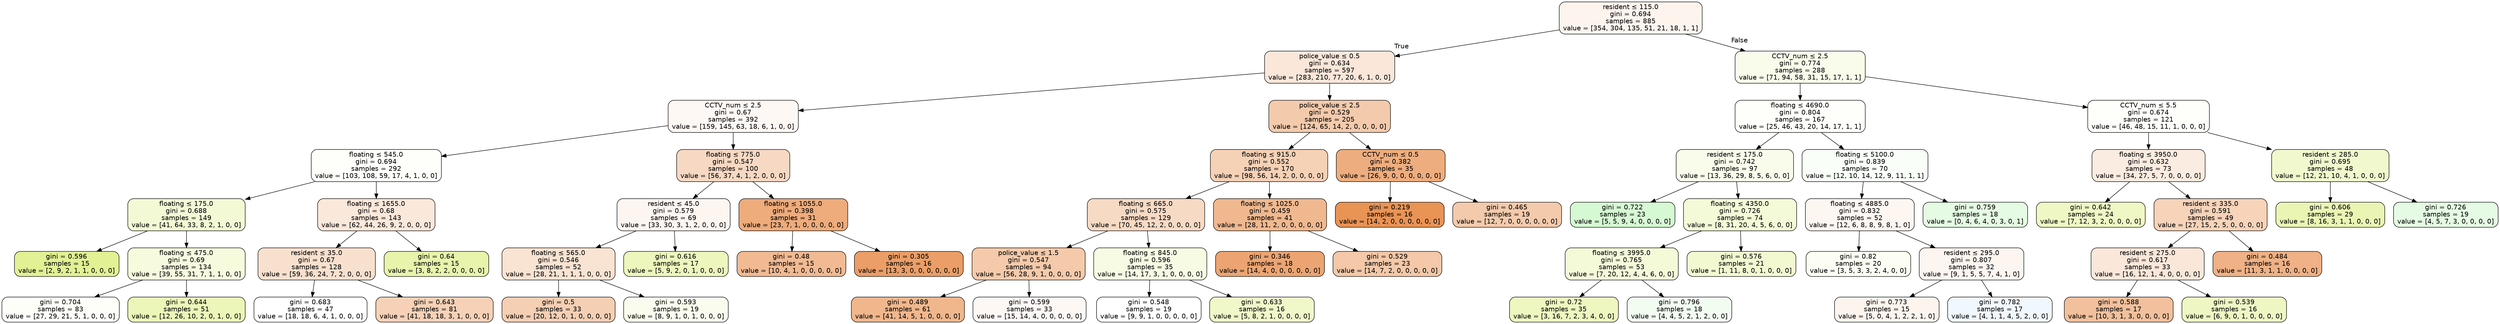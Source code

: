 digraph Tree {
node [shape=box, style="filled, rounded", color="black", fontname=helvetica] ;
edge [fontname=helvetica] ;
0 [label=<resident &le; 115.0<br/>gini = 0.694<br/>samples = 885<br/>value = [354, 304, 135, 51, 21, 18, 1, 1]>, fillcolor="#fdf4ee"] ;
1 [label=<police_value &le; 0.5<br/>gini = 0.634<br/>samples = 597<br/>value = [283, 210, 77, 20, 6, 1, 0, 0]>, fillcolor="#fae7da"] ;
0 -> 1 [labeldistance=2.5, labelangle=45, headlabel="True"] ;
2 [label=<CCTV_num &le; 2.5<br/>gini = 0.67<br/>samples = 392<br/>value = [159, 145, 63, 18, 6, 1, 0, 0]>, fillcolor="#fef8f4"] ;
1 -> 2 ;
3 [label=<floating &le; 545.0<br/>gini = 0.694<br/>samples = 292<br/>value = [103, 108, 59, 17, 4, 1, 0, 0]>, fillcolor="#fefefa"] ;
2 -> 3 ;
4 [label=<floating &le; 175.0<br/>gini = 0.688<br/>samples = 149<br/>value = [41, 64, 33, 8, 2, 1, 0, 0]>, fillcolor="#f3f9d5"] ;
3 -> 4 ;
5 [label=<gini = 0.596<br/>samples = 15<br/>value = [2, 9, 2, 1, 1, 0, 0, 0]>, fillcolor="#e1f194"] ;
4 -> 5 ;
6 [label=<floating &le; 475.0<br/>gini = 0.69<br/>samples = 134<br/>value = [39, 55, 31, 7, 1, 1, 0, 0]>, fillcolor="#f6fbde"] ;
4 -> 6 ;
7 [label=<gini = 0.704<br/>samples = 83<br/>value = [27, 29, 21, 5, 1, 0, 0, 0]>, fillcolor="#fdfef8"] ;
6 -> 7 ;
8 [label=<gini = 0.644<br/>samples = 51<br/>value = [12, 26, 10, 2, 0, 1, 0, 0]>, fillcolor="#ebf6b8"] ;
6 -> 8 ;
9 [label=<floating &le; 1655.0<br/>gini = 0.68<br/>samples = 143<br/>value = [62, 44, 26, 9, 2, 0, 0, 0]>, fillcolor="#fae8db"] ;
3 -> 9 ;
10 [label=<resident &le; 35.0<br/>gini = 0.67<br/>samples = 128<br/>value = [59, 36, 24, 7, 2, 0, 0, 0]>, fillcolor="#f8e0ce"] ;
9 -> 10 ;
11 [label=<gini = 0.683<br/>samples = 47<br/>value = [18, 18, 6, 4, 1, 0, 0, 0]>, fillcolor="#ffffff"] ;
10 -> 11 ;
12 [label=<gini = 0.643<br/>samples = 81<br/>value = [41, 18, 18, 3, 1, 0, 0, 0]>, fillcolor="#f6d1b7"] ;
10 -> 12 ;
13 [label=<gini = 0.64<br/>samples = 15<br/>value = [3, 8, 2, 2, 0, 0, 0, 0]>, fillcolor="#e8f4ac"] ;
9 -> 13 ;
14 [label=<floating &le; 775.0<br/>gini = 0.547<br/>samples = 100<br/>value = [56, 37, 4, 1, 2, 0, 0, 0]>, fillcolor="#f7d9c3"] ;
2 -> 14 ;
15 [label=<resident &le; 45.0<br/>gini = 0.579<br/>samples = 69<br/>value = [33, 30, 3, 1, 2, 0, 0, 0]>, fillcolor="#fdf5f0"] ;
14 -> 15 ;
16 [label=<floating &le; 565.0<br/>gini = 0.546<br/>samples = 52<br/>value = [28, 21, 1, 1, 1, 0, 0, 0]>, fillcolor="#f9e3d2"] ;
15 -> 16 ;
17 [label=<gini = 0.5<br/>samples = 33<br/>value = [20, 12, 0, 1, 0, 0, 0, 0]>, fillcolor="#f5cfb4"] ;
16 -> 17 ;
18 [label=<gini = 0.593<br/>samples = 19<br/>value = [8, 9, 1, 0, 1, 0, 0, 0]>, fillcolor="#fafded"] ;
16 -> 18 ;
19 [label=<gini = 0.616<br/>samples = 17<br/>value = [5, 9, 2, 0, 1, 0, 0, 0]>, fillcolor="#edf6bd"] ;
15 -> 19 ;
20 [label=<floating &le; 1055.0<br/>gini = 0.398<br/>samples = 31<br/>value = [23, 7, 1, 0, 0, 0, 0, 0]>, fillcolor="#eeab7b"] ;
14 -> 20 ;
21 [label=<gini = 0.48<br/>samples = 15<br/>value = [10, 4, 1, 0, 0, 0, 0, 0]>, fillcolor="#f1ba93"] ;
20 -> 21 ;
22 [label=<gini = 0.305<br/>samples = 16<br/>value = [13, 3, 0, 0, 0, 0, 0, 0]>, fillcolor="#eb9e67"] ;
20 -> 22 ;
23 [label=<police_value &le; 2.5<br/>gini = 0.529<br/>samples = 205<br/>value = [124, 65, 14, 2, 0, 0, 0, 0]>, fillcolor="#f4caac"] ;
1 -> 23 ;
24 [label=<floating &le; 915.0<br/>gini = 0.552<br/>samples = 170<br/>value = [98, 56, 14, 2, 0, 0, 0, 0]>, fillcolor="#f5d1b6"] ;
23 -> 24 ;
25 [label=<floating &le; 665.0<br/>gini = 0.575<br/>samples = 129<br/>value = [70, 45, 12, 2, 0, 0, 0, 0]>, fillcolor="#f7dac4"] ;
24 -> 25 ;
26 [label=<police_value &le; 1.5<br/>gini = 0.547<br/>samples = 94<br/>value = [56, 28, 9, 1, 0, 0, 0, 0]>, fillcolor="#f4caab"] ;
25 -> 26 ;
27 [label=<gini = 0.489<br/>samples = 61<br/>value = [41, 14, 5, 1, 0, 0, 0, 0]>, fillcolor="#f0b78d"] ;
26 -> 27 ;
28 [label=<gini = 0.599<br/>samples = 33<br/>value = [15, 14, 4, 0, 0, 0, 0, 0]>, fillcolor="#fef8f5"] ;
26 -> 28 ;
29 [label=<floating &le; 845.0<br/>gini = 0.596<br/>samples = 35<br/>value = [14, 17, 3, 1, 0, 0, 0, 0]>, fillcolor="#f7fbe3"] ;
25 -> 29 ;
30 [label=<gini = 0.548<br/>samples = 19<br/>value = [9, 9, 1, 0, 0, 0, 0, 0]>, fillcolor="#ffffff"] ;
29 -> 30 ;
31 [label=<gini = 0.633<br/>samples = 16<br/>value = [5, 8, 2, 1, 0, 0, 0, 0]>, fillcolor="#f0f8c9"] ;
29 -> 31 ;
32 [label=<floating &le; 1025.0<br/>gini = 0.459<br/>samples = 41<br/>value = [28, 11, 2, 0, 0, 0, 0, 0]>, fillcolor="#f0b88f"] ;
24 -> 32 ;
33 [label=<gini = 0.346<br/>samples = 18<br/>value = [14, 4, 0, 0, 0, 0, 0, 0]>, fillcolor="#eca572"] ;
32 -> 33 ;
34 [label=<gini = 0.529<br/>samples = 23<br/>value = [14, 7, 2, 0, 0, 0, 0, 0]>, fillcolor="#f4c8a8"] ;
32 -> 34 ;
35 [label=<CCTV_num &le; 0.5<br/>gini = 0.382<br/>samples = 35<br/>value = [26, 9, 0, 0, 0, 0, 0, 0]>, fillcolor="#eead7e"] ;
23 -> 35 ;
36 [label=<gini = 0.219<br/>samples = 16<br/>value = [14, 2, 0, 0, 0, 0, 0, 0]>, fillcolor="#e99355"] ;
35 -> 36 ;
37 [label=<gini = 0.465<br/>samples = 19<br/>value = [12, 7, 0, 0, 0, 0, 0, 0]>, fillcolor="#f4caac"] ;
35 -> 37 ;
38 [label=<CCTV_num &le; 2.5<br/>gini = 0.774<br/>samples = 288<br/>value = [71, 94, 58, 31, 15, 17, 1, 1]>, fillcolor="#f9fcea"] ;
0 -> 38 [labeldistance=2.5, labelangle=-45, headlabel="False"] ;
39 [label=<floating &le; 4690.0<br/>gini = 0.804<br/>samples = 167<br/>value = [25, 46, 43, 20, 14, 17, 1, 1]>, fillcolor="#fefefa"] ;
38 -> 39 ;
40 [label=<resident &le; 175.0<br/>gini = 0.742<br/>samples = 97<br/>value = [13, 36, 29, 8, 5, 6, 0, 0]>, fillcolor="#f9fceb"] ;
39 -> 40 ;
41 [label=<gini = 0.722<br/>samples = 23<br/>value = [5, 5, 9, 4, 0, 0, 0, 0]>, fillcolor="#d6f9d3"] ;
40 -> 41 ;
42 [label=<floating &le; 4350.0<br/>gini = 0.726<br/>samples = 74<br/>value = [8, 31, 20, 4, 5, 6, 0, 0]>, fillcolor="#f4fad7"] ;
40 -> 42 ;
43 [label=<floating &le; 3995.0<br/>gini = 0.765<br/>samples = 53<br/>value = [7, 20, 12, 4, 4, 6, 0, 0]>, fillcolor="#f4fad8"] ;
42 -> 43 ;
44 [label=<gini = 0.72<br/>samples = 35<br/>value = [3, 16, 7, 2, 3, 4, 0, 0]>, fillcolor="#edf7bf"] ;
43 -> 44 ;
45 [label=<gini = 0.796<br/>samples = 18<br/>value = [4, 4, 5, 2, 1, 2, 0, 0]>, fillcolor="#f2fdf1"] ;
43 -> 45 ;
46 [label=<gini = 0.576<br/>samples = 21<br/>value = [1, 11, 8, 0, 1, 0, 0, 0]>, fillcolor="#f2f9d1"] ;
42 -> 46 ;
47 [label=<floating &le; 5100.0<br/>gini = 0.839<br/>samples = 70<br/>value = [12, 10, 14, 12, 9, 11, 1, 1]>, fillcolor="#f9fef8"] ;
39 -> 47 ;
48 [label=<floating &le; 4885.0<br/>gini = 0.832<br/>samples = 52<br/>value = [12, 6, 8, 8, 9, 8, 1, 0]>, fillcolor="#fdf6f1"] ;
47 -> 48 ;
49 [label=<gini = 0.82<br/>samples = 20<br/>value = [3, 5, 3, 3, 2, 4, 0, 0]>, fillcolor="#fcfdf3"] ;
48 -> 49 ;
50 [label=<resident &le; 295.0<br/>gini = 0.807<br/>samples = 32<br/>value = [9, 1, 5, 5, 7, 4, 1, 0]>, fillcolor="#fdf5ef"] ;
48 -> 50 ;
51 [label=<gini = 0.773<br/>samples = 15<br/>value = [5, 0, 4, 1, 2, 2, 1, 0]>, fillcolor="#fdf4ed"] ;
50 -> 51 ;
52 [label=<gini = 0.782<br/>samples = 17<br/>value = [4, 1, 1, 4, 5, 2, 0, 0]>, fillcolor="#f0f7fd"] ;
50 -> 52 ;
53 [label=<gini = 0.759<br/>samples = 18<br/>value = [0, 4, 6, 4, 0, 3, 0, 1]>, fillcolor="#e5fbe3"] ;
47 -> 53 ;
54 [label=<CCTV_num &le; 5.5<br/>gini = 0.674<br/>samples = 121<br/>value = [46, 48, 15, 11, 1, 0, 0, 0]>, fillcolor="#fefefa"] ;
38 -> 54 ;
55 [label=<floating &le; 3950.0<br/>gini = 0.632<br/>samples = 73<br/>value = [34, 27, 5, 7, 0, 0, 0, 0]>, fillcolor="#fbece1"] ;
54 -> 55 ;
56 [label=<gini = 0.642<br/>samples = 24<br/>value = [7, 12, 3, 2, 0, 0, 0, 0]>, fillcolor="#eff7c5"] ;
55 -> 56 ;
57 [label=<resident &le; 335.0<br/>gini = 0.591<br/>samples = 49<br/>value = [27, 15, 2, 5, 0, 0, 0, 0]>, fillcolor="#f6d3b9"] ;
55 -> 57 ;
58 [label=<resident &le; 275.0<br/>gini = 0.617<br/>samples = 33<br/>value = [16, 12, 1, 4, 0, 0, 0, 0]>, fillcolor="#fae7d9"] ;
57 -> 58 ;
59 [label=<gini = 0.588<br/>samples = 17<br/>value = [10, 3, 1, 3, 0, 0, 0, 0]>, fillcolor="#f2c09c"] ;
58 -> 59 ;
60 [label=<gini = 0.539<br/>samples = 16<br/>value = [6, 9, 0, 1, 0, 0, 0, 0]>, fillcolor="#eef7c4"] ;
58 -> 60 ;
61 [label=<gini = 0.484<br/>samples = 16<br/>value = [11, 3, 1, 1, 0, 0, 0, 0]>, fillcolor="#efb185"] ;
57 -> 61 ;
62 [label=<resident &le; 285.0<br/>gini = 0.695<br/>samples = 48<br/>value = [12, 21, 10, 4, 1, 0, 0, 0]>, fillcolor="#f1f8ce"] ;
54 -> 62 ;
63 [label=<gini = 0.606<br/>samples = 29<br/>value = [8, 16, 3, 1, 1, 0, 0, 0]>, fillcolor="#eaf5b4"] ;
62 -> 63 ;
64 [label=<gini = 0.726<br/>samples = 19<br/>value = [4, 5, 7, 3, 0, 0, 0, 0]>, fillcolor="#e5fbe3"] ;
62 -> 64 ;
}